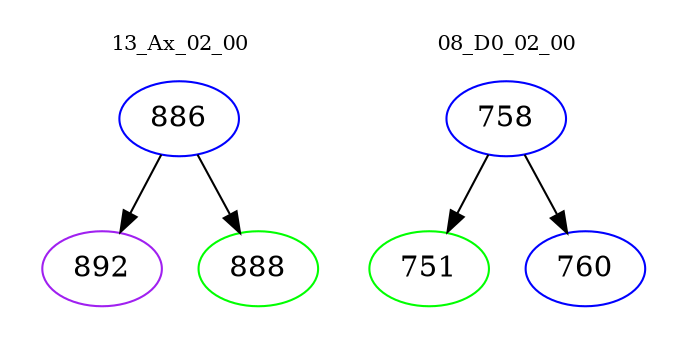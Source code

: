 digraph{
subgraph cluster_0 {
color = white
label = "13_Ax_02_00";
fontsize=10;
T0_886 [label="886", color="blue"]
T0_886 -> T0_892 [color="black"]
T0_892 [label="892", color="purple"]
T0_886 -> T0_888 [color="black"]
T0_888 [label="888", color="green"]
}
subgraph cluster_1 {
color = white
label = "08_D0_02_00";
fontsize=10;
T1_758 [label="758", color="blue"]
T1_758 -> T1_751 [color="black"]
T1_751 [label="751", color="green"]
T1_758 -> T1_760 [color="black"]
T1_760 [label="760", color="blue"]
}
}
